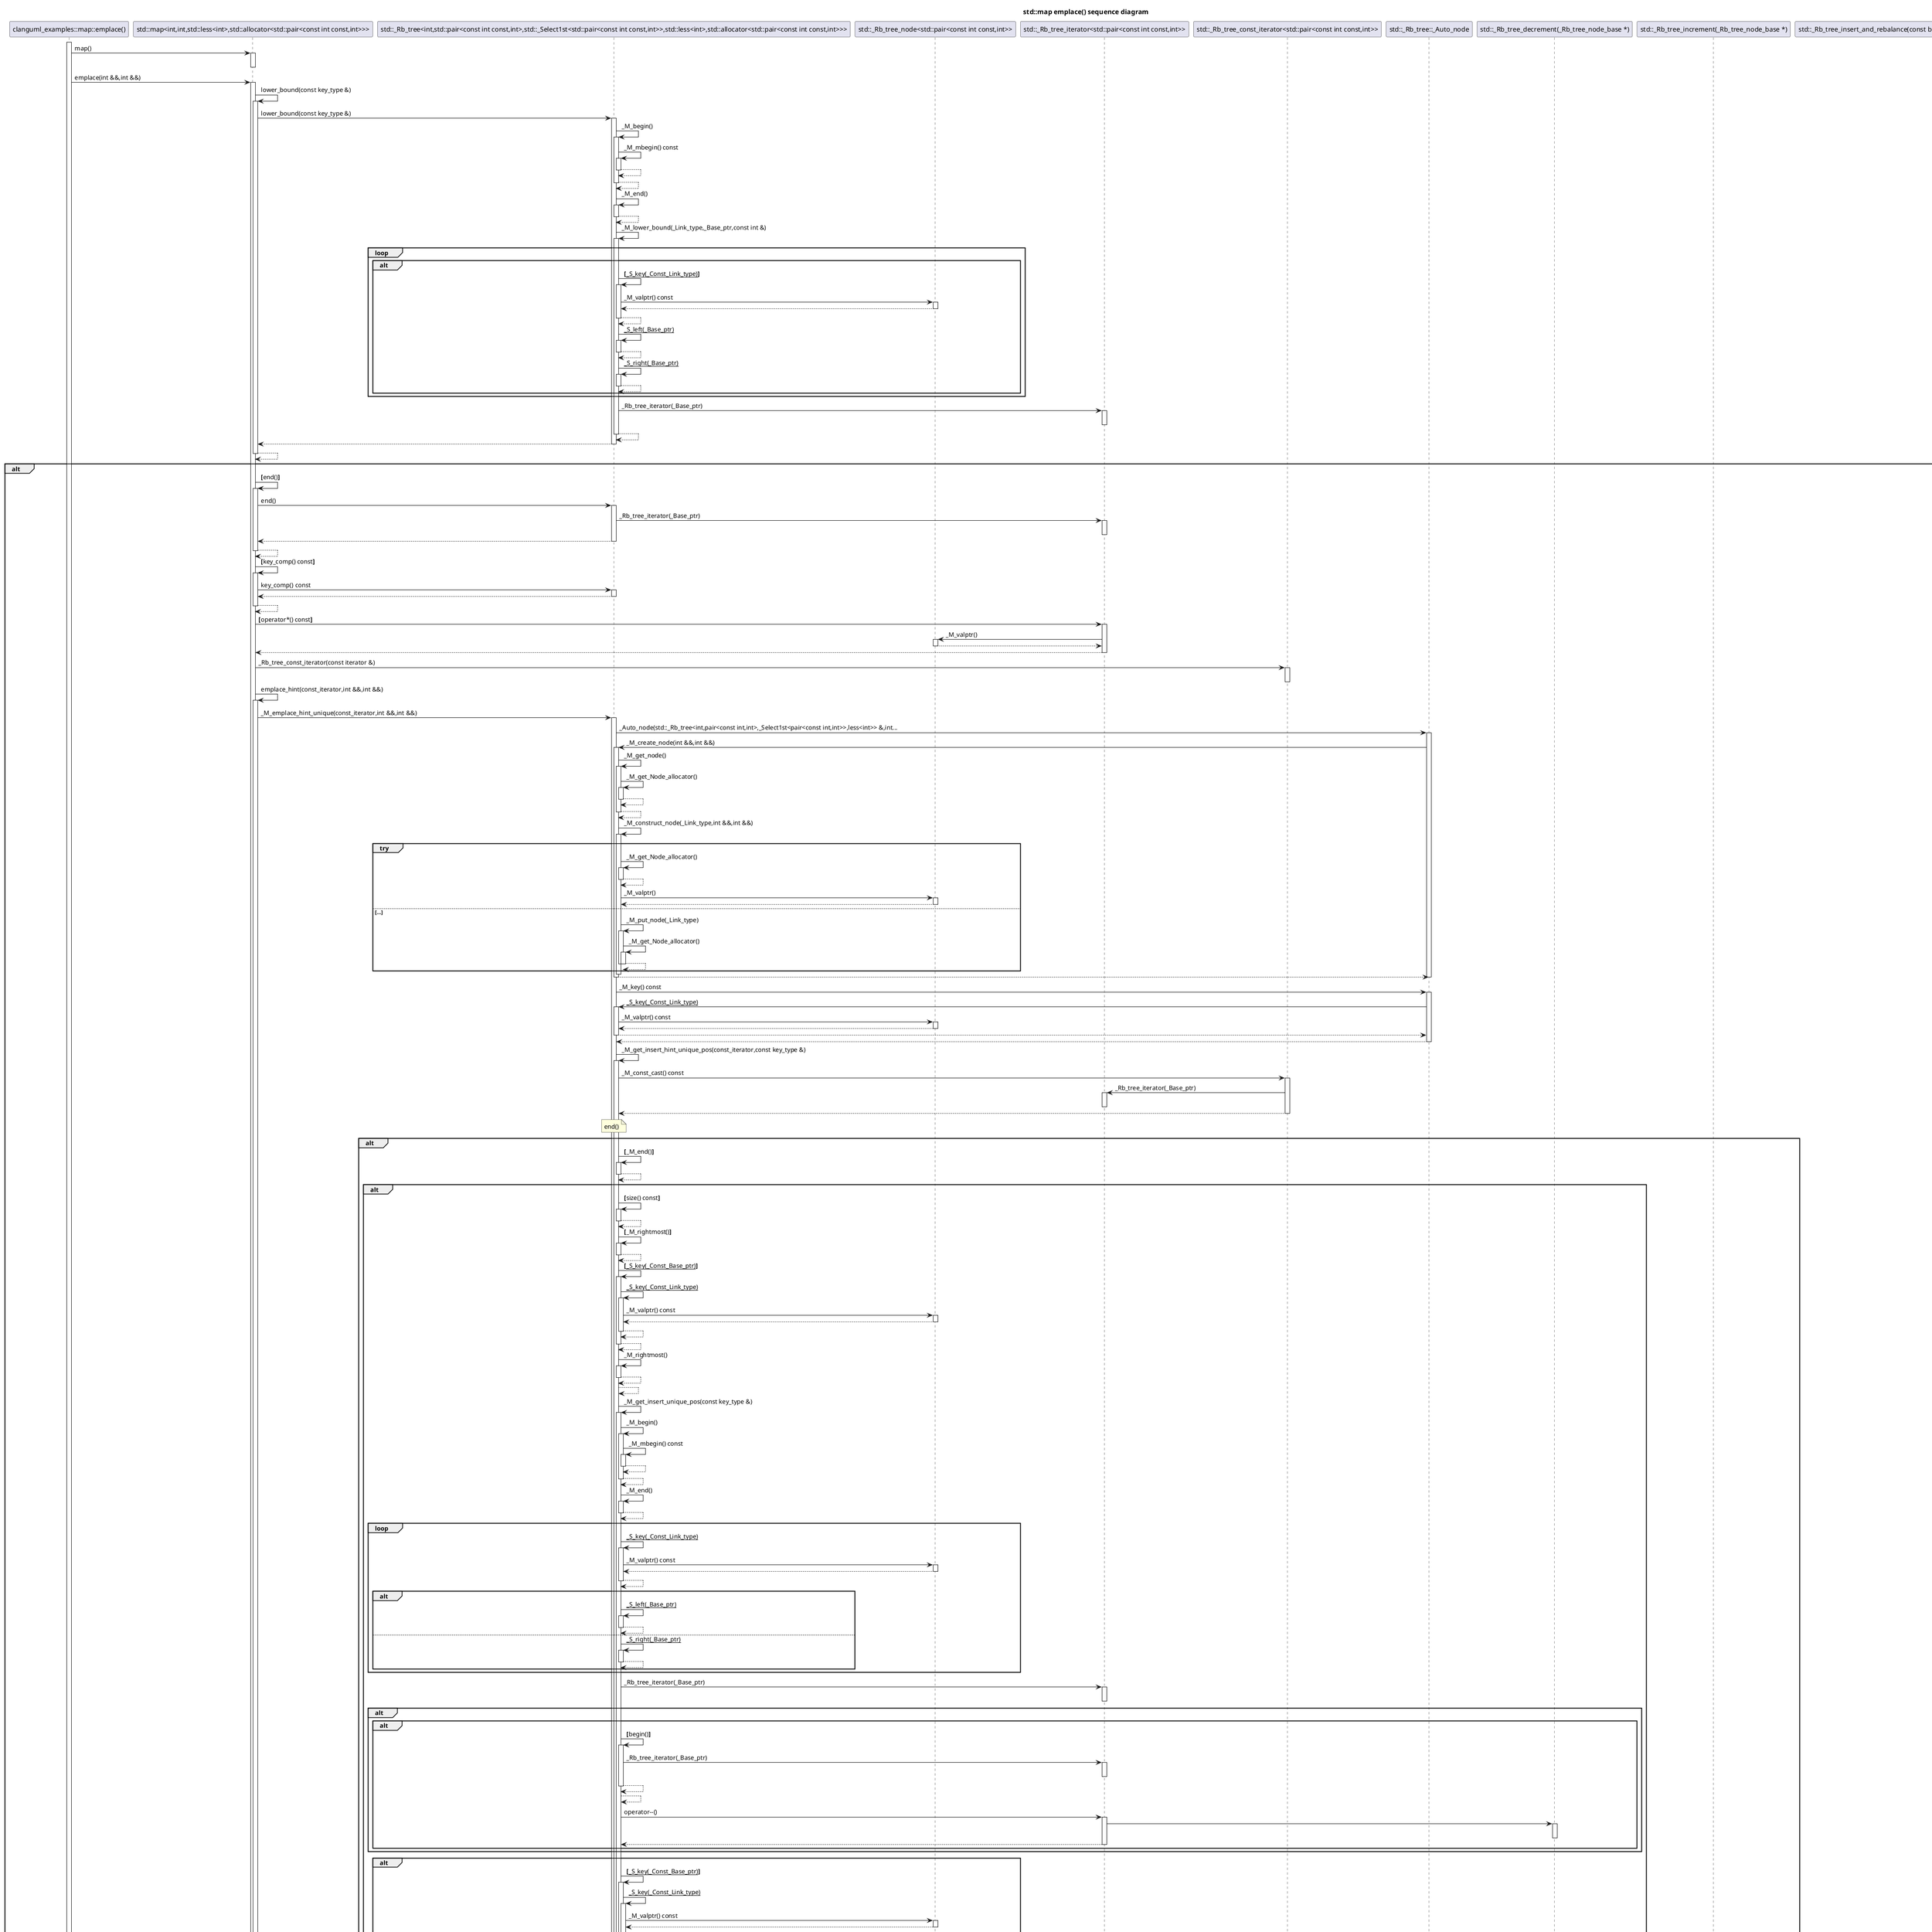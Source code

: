 @startuml
title std::map emplace() sequence diagram
participant "clanguml_examples::map::emplace()" as C_0001111819803469952404 [[{emplace}]]
activate C_0001111819803469952404
participant "std::map<int,int,std::less<int>,std::allocator<std::pair<const int const,int>>>" as C_0010080905303082966837
C_0001111819803469952404 -> C_0010080905303082966837 [[{}]] : map()
activate C_0010080905303082966837
deactivate C_0010080905303082966837
C_0001111819803469952404 -> C_0010080905303082966837 [[{}]] : emplace(int &&,int &&)
activate C_0010080905303082966837
C_0010080905303082966837 -> C_0010080905303082966837 : lower_bound(const key_type &)
activate C_0010080905303082966837
participant "std::_Rb_tree<int,std::pair<const int const,int>,std::_Select1st<std::pair<const int const,int>>,std::less<int>,std::allocator<std::pair<const int const,int>>>" as C_0017917587883431480807
C_0010080905303082966837 -> C_0017917587883431480807 : lower_bound(const key_type &)
activate C_0017917587883431480807
C_0017917587883431480807 -> C_0017917587883431480807 : _M_begin()
activate C_0017917587883431480807
C_0017917587883431480807 -> C_0017917587883431480807 : _M_mbegin() const
activate C_0017917587883431480807
C_0017917587883431480807 --> C_0017917587883431480807
deactivate C_0017917587883431480807
C_0017917587883431480807 --> C_0017917587883431480807
deactivate C_0017917587883431480807
C_0017917587883431480807 -> C_0017917587883431480807 : _M_end()
activate C_0017917587883431480807
C_0017917587883431480807 --> C_0017917587883431480807
deactivate C_0017917587883431480807
C_0017917587883431480807 -> C_0017917587883431480807 : _M_lower_bound(_Link_type,_Base_ptr,const int &)
activate C_0017917587883431480807
loop
alt
C_0017917587883431480807 -> C_0017917587883431480807 : **[**___S_key(_Const_Link_type)__**]**
activate C_0017917587883431480807
participant "std::_Rb_tree_node<std::pair<const int const,int>>" as C_0015337463230526776753
C_0017917587883431480807 -> C_0015337463230526776753 : _M_valptr() const
activate C_0015337463230526776753
C_0015337463230526776753 --> C_0017917587883431480807
deactivate C_0015337463230526776753
C_0017917587883431480807 --> C_0017917587883431480807
deactivate C_0017917587883431480807
C_0017917587883431480807 -> C_0017917587883431480807 : ___S_left(_Base_ptr)__
activate C_0017917587883431480807
C_0017917587883431480807 --> C_0017917587883431480807
deactivate C_0017917587883431480807
C_0017917587883431480807 -> C_0017917587883431480807 : ___S_right(_Base_ptr)__
activate C_0017917587883431480807
C_0017917587883431480807 --> C_0017917587883431480807
deactivate C_0017917587883431480807
end
end
participant "std::_Rb_tree_iterator<std::pair<const int const,int>>" as C_0007813936169228893730
C_0017917587883431480807 -> C_0007813936169228893730 : _Rb_tree_iterator(_Base_ptr)
activate C_0007813936169228893730
deactivate C_0007813936169228893730
C_0017917587883431480807 --> C_0017917587883431480807
deactivate C_0017917587883431480807
C_0017917587883431480807 --> C_0010080905303082966837
deactivate C_0017917587883431480807
C_0010080905303082966837 --> C_0010080905303082966837
deactivate C_0010080905303082966837
alt
C_0010080905303082966837 -> C_0010080905303082966837 : **[**end()**]**
activate C_0010080905303082966837
C_0010080905303082966837 -> C_0017917587883431480807 : end()
activate C_0017917587883431480807
C_0017917587883431480807 -> C_0007813936169228893730 : _Rb_tree_iterator(_Base_ptr)
activate C_0007813936169228893730
deactivate C_0007813936169228893730
C_0017917587883431480807 --> C_0010080905303082966837
deactivate C_0017917587883431480807
C_0010080905303082966837 --> C_0010080905303082966837
deactivate C_0010080905303082966837
C_0010080905303082966837 -> C_0010080905303082966837 : **[**key_comp() const**]**
activate C_0010080905303082966837
C_0010080905303082966837 -> C_0017917587883431480807 : key_comp() const
activate C_0017917587883431480807
C_0017917587883431480807 --> C_0010080905303082966837
deactivate C_0017917587883431480807
C_0010080905303082966837 --> C_0010080905303082966837
deactivate C_0010080905303082966837
C_0010080905303082966837 -> C_0007813936169228893730 : **[**operator*() const**]**
activate C_0007813936169228893730
C_0007813936169228893730 -> C_0015337463230526776753 : _M_valptr()
activate C_0015337463230526776753
C_0015337463230526776753 --> C_0007813936169228893730
deactivate C_0015337463230526776753
C_0007813936169228893730 --> C_0010080905303082966837
deactivate C_0007813936169228893730
participant "std::_Rb_tree_const_iterator<std::pair<const int const,int>>" as C_0008156743855179445866
C_0010080905303082966837 -> C_0008156743855179445866 : _Rb_tree_const_iterator(const iterator &)
activate C_0008156743855179445866
deactivate C_0008156743855179445866
C_0010080905303082966837 -> C_0010080905303082966837 : emplace_hint(const_iterator,int &&,int &&)
activate C_0010080905303082966837
C_0010080905303082966837 -> C_0017917587883431480807 : _M_emplace_hint_unique(const_iterator,int &&,int &&)
activate C_0017917587883431480807
participant "std::_Rb_tree::_Auto_node" as C_0011044738641727062534
C_0017917587883431480807 -> C_0011044738641727062534 : _Auto_node(std::_Rb_tree<int,pair<const int,int>,_Select1st<pair<const int,int>>,less<int>> &,int...
activate C_0011044738641727062534
C_0011044738641727062534 -> C_0017917587883431480807 : _M_create_node(int &&,int &&)
activate C_0017917587883431480807
C_0017917587883431480807 -> C_0017917587883431480807 : _M_get_node()
activate C_0017917587883431480807
C_0017917587883431480807 -> C_0017917587883431480807 : _M_get_Node_allocator()
activate C_0017917587883431480807
C_0017917587883431480807 --> C_0017917587883431480807
deactivate C_0017917587883431480807
C_0017917587883431480807 --> C_0017917587883431480807
deactivate C_0017917587883431480807
C_0017917587883431480807 -> C_0017917587883431480807 : _M_construct_node(_Link_type,int &&,int &&)
activate C_0017917587883431480807
group try
C_0017917587883431480807 -> C_0017917587883431480807 : _M_get_Node_allocator()
activate C_0017917587883431480807
C_0017917587883431480807 --> C_0017917587883431480807
deactivate C_0017917587883431480807
C_0017917587883431480807 -> C_0015337463230526776753 : _M_valptr()
activate C_0015337463230526776753
C_0015337463230526776753 --> C_0017917587883431480807
deactivate C_0015337463230526776753
else ...
C_0017917587883431480807 -> C_0017917587883431480807 : _M_put_node(_Link_type)
activate C_0017917587883431480807
C_0017917587883431480807 -> C_0017917587883431480807 : _M_get_Node_allocator()
activate C_0017917587883431480807
C_0017917587883431480807 --> C_0017917587883431480807
deactivate C_0017917587883431480807
deactivate C_0017917587883431480807
end
deactivate C_0017917587883431480807
C_0017917587883431480807 --> C_0011044738641727062534
deactivate C_0017917587883431480807
deactivate C_0011044738641727062534
C_0017917587883431480807 -> C_0011044738641727062534 : _M_key() const
activate C_0011044738641727062534
C_0011044738641727062534 -> C_0017917587883431480807 : ___S_key(_Const_Link_type)__
activate C_0017917587883431480807
C_0017917587883431480807 -> C_0015337463230526776753 : _M_valptr() const
activate C_0015337463230526776753
C_0015337463230526776753 --> C_0017917587883431480807
deactivate C_0015337463230526776753
C_0017917587883431480807 --> C_0011044738641727062534
deactivate C_0017917587883431480807
C_0011044738641727062534 --> C_0017917587883431480807
deactivate C_0011044738641727062534
C_0017917587883431480807 -> C_0017917587883431480807 : _M_get_insert_hint_unique_pos(const_iterator,const key_type &)
activate C_0017917587883431480807
C_0017917587883431480807 -> C_0008156743855179445866 : _M_const_cast() const
activate C_0008156743855179445866
C_0008156743855179445866 -> C_0007813936169228893730 : _Rb_tree_iterator(_Base_ptr)
activate C_0007813936169228893730
deactivate C_0007813936169228893730
C_0008156743855179445866 --> C_0017917587883431480807
deactivate C_0008156743855179445866
note over C_0017917587883431480807
end()
end note
alt
C_0017917587883431480807 -> C_0017917587883431480807 : **[**_M_end()**]**
activate C_0017917587883431480807
C_0017917587883431480807 --> C_0017917587883431480807
deactivate C_0017917587883431480807
alt
C_0017917587883431480807 -> C_0017917587883431480807 : **[**size() const**]**
activate C_0017917587883431480807
C_0017917587883431480807 --> C_0017917587883431480807
deactivate C_0017917587883431480807
C_0017917587883431480807 -> C_0017917587883431480807 : **[**_M_rightmost()**]**
activate C_0017917587883431480807
C_0017917587883431480807 --> C_0017917587883431480807
deactivate C_0017917587883431480807
C_0017917587883431480807 -> C_0017917587883431480807 : **[**___S_key(_Const_Base_ptr)__**]**
activate C_0017917587883431480807
C_0017917587883431480807 -> C_0017917587883431480807 : ___S_key(_Const_Link_type)__
activate C_0017917587883431480807
C_0017917587883431480807 -> C_0015337463230526776753 : _M_valptr() const
activate C_0015337463230526776753
C_0015337463230526776753 --> C_0017917587883431480807
deactivate C_0015337463230526776753
C_0017917587883431480807 --> C_0017917587883431480807
deactivate C_0017917587883431480807
C_0017917587883431480807 --> C_0017917587883431480807
deactivate C_0017917587883431480807
C_0017917587883431480807 -> C_0017917587883431480807 : _M_rightmost()
activate C_0017917587883431480807
C_0017917587883431480807 --> C_0017917587883431480807
deactivate C_0017917587883431480807
C_0017917587883431480807 --> C_0017917587883431480807
C_0017917587883431480807 -> C_0017917587883431480807 : _M_get_insert_unique_pos(const key_type &)
activate C_0017917587883431480807
C_0017917587883431480807 -> C_0017917587883431480807 : _M_begin()
activate C_0017917587883431480807
C_0017917587883431480807 -> C_0017917587883431480807 : _M_mbegin() const
activate C_0017917587883431480807
C_0017917587883431480807 --> C_0017917587883431480807
deactivate C_0017917587883431480807
C_0017917587883431480807 --> C_0017917587883431480807
deactivate C_0017917587883431480807
C_0017917587883431480807 -> C_0017917587883431480807 : _M_end()
activate C_0017917587883431480807
C_0017917587883431480807 --> C_0017917587883431480807
deactivate C_0017917587883431480807
loop
C_0017917587883431480807 -> C_0017917587883431480807 : ___S_key(_Const_Link_type)__
activate C_0017917587883431480807
C_0017917587883431480807 -> C_0015337463230526776753 : _M_valptr() const
activate C_0015337463230526776753
C_0015337463230526776753 --> C_0017917587883431480807
deactivate C_0015337463230526776753
C_0017917587883431480807 --> C_0017917587883431480807
deactivate C_0017917587883431480807
alt
C_0017917587883431480807 -> C_0017917587883431480807 : ___S_left(_Base_ptr)__
activate C_0017917587883431480807
C_0017917587883431480807 --> C_0017917587883431480807
deactivate C_0017917587883431480807
else
C_0017917587883431480807 -> C_0017917587883431480807 : ___S_right(_Base_ptr)__
activate C_0017917587883431480807
C_0017917587883431480807 --> C_0017917587883431480807
deactivate C_0017917587883431480807
end
end
C_0017917587883431480807 -> C_0007813936169228893730 : _Rb_tree_iterator(_Base_ptr)
activate C_0007813936169228893730
deactivate C_0007813936169228893730
alt
alt
C_0017917587883431480807 -> C_0017917587883431480807 : **[**begin()**]**
activate C_0017917587883431480807
C_0017917587883431480807 -> C_0007813936169228893730 : _Rb_tree_iterator(_Base_ptr)
activate C_0007813936169228893730
deactivate C_0007813936169228893730
C_0017917587883431480807 --> C_0017917587883431480807
deactivate C_0017917587883431480807
C_0017917587883431480807 --> C_0017917587883431480807
C_0017917587883431480807 -> C_0007813936169228893730 : operator--()
activate C_0007813936169228893730
participant "std::_Rb_tree_decrement(_Rb_tree_node_base *)" as C_0013015925553853416735
C_0007813936169228893730 -> C_0013015925553853416735 : 
activate C_0013015925553853416735
deactivate C_0013015925553853416735
C_0007813936169228893730 --> C_0017917587883431480807
deactivate C_0007813936169228893730
end
end
alt
C_0017917587883431480807 -> C_0017917587883431480807 : **[**___S_key(_Const_Base_ptr)__**]**
activate C_0017917587883431480807
C_0017917587883431480807 -> C_0017917587883431480807 : ___S_key(_Const_Link_type)__
activate C_0017917587883431480807
C_0017917587883431480807 -> C_0015337463230526776753 : _M_valptr() const
activate C_0015337463230526776753
C_0015337463230526776753 --> C_0017917587883431480807
deactivate C_0015337463230526776753
C_0017917587883431480807 --> C_0017917587883431480807
deactivate C_0017917587883431480807
C_0017917587883431480807 --> C_0017917587883431480807
deactivate C_0017917587883431480807
C_0017917587883431480807 --> C_0017917587883431480807
end
C_0017917587883431480807 --> C_0017917587883431480807
deactivate C_0017917587883431480807
C_0017917587883431480807 --> C_0017917587883431480807
end
else
C_0017917587883431480807 -> C_0017917587883431480807 : **[**___S_key(_Const_Base_ptr)__**]**
activate C_0017917587883431480807
C_0017917587883431480807 -> C_0017917587883431480807 : ___S_key(_Const_Link_type)__
activate C_0017917587883431480807
C_0017917587883431480807 -> C_0015337463230526776753 : _M_valptr() const
activate C_0015337463230526776753
C_0015337463230526776753 --> C_0017917587883431480807
deactivate C_0015337463230526776753
C_0017917587883431480807 --> C_0017917587883431480807
deactivate C_0017917587883431480807
C_0017917587883431480807 --> C_0017917587883431480807
deactivate C_0017917587883431480807
note over C_0017917587883431480807
begin()
end note
alt
C_0017917587883431480807 -> C_0017917587883431480807 : **[**_M_leftmost()**]**
activate C_0017917587883431480807
C_0017917587883431480807 --> C_0017917587883431480807
deactivate C_0017917587883431480807
C_0017917587883431480807 -> C_0017917587883431480807 : _M_leftmost()
activate C_0017917587883431480807
C_0017917587883431480807 --> C_0017917587883431480807
deactivate C_0017917587883431480807
C_0017917587883431480807 -> C_0017917587883431480807 : _M_leftmost()
activate C_0017917587883431480807
C_0017917587883431480807 --> C_0017917587883431480807
deactivate C_0017917587883431480807
C_0017917587883431480807 --> C_0017917587883431480807
else
C_0017917587883431480807 -> C_0007813936169228893730 : **[**operator--()**]**
activate C_0007813936169228893730
C_0007813936169228893730 -> C_0013015925553853416735 : 
activate C_0013015925553853416735
deactivate C_0013015925553853416735
C_0007813936169228893730 --> C_0017917587883431480807
deactivate C_0007813936169228893730
C_0017917587883431480807 -> C_0017917587883431480807 : **[**___S_key(_Const_Base_ptr)__**]**
activate C_0017917587883431480807
C_0017917587883431480807 -> C_0017917587883431480807 : ___S_key(_Const_Link_type)__
activate C_0017917587883431480807
C_0017917587883431480807 -> C_0015337463230526776753 : _M_valptr() const
activate C_0015337463230526776753
C_0015337463230526776753 --> C_0017917587883431480807
deactivate C_0015337463230526776753
C_0017917587883431480807 --> C_0017917587883431480807
deactivate C_0017917587883431480807
C_0017917587883431480807 --> C_0017917587883431480807
deactivate C_0017917587883431480807
alt
C_0017917587883431480807 -> C_0017917587883431480807 : **[**___S_right(_Base_ptr)__**]**
activate C_0017917587883431480807
C_0017917587883431480807 --> C_0017917587883431480807
deactivate C_0017917587883431480807
C_0017917587883431480807 --> C_0017917587883431480807
C_0017917587883431480807 --> C_0017917587883431480807
end
C_0017917587883431480807 -> C_0017917587883431480807 : _M_get_insert_unique_pos(const key_type &)
activate C_0017917587883431480807
C_0017917587883431480807 -> C_0017917587883431480807 : _M_begin()
activate C_0017917587883431480807
C_0017917587883431480807 -> C_0017917587883431480807 : _M_mbegin() const
activate C_0017917587883431480807
C_0017917587883431480807 --> C_0017917587883431480807
deactivate C_0017917587883431480807
C_0017917587883431480807 --> C_0017917587883431480807
deactivate C_0017917587883431480807
C_0017917587883431480807 -> C_0017917587883431480807 : _M_end()
activate C_0017917587883431480807
C_0017917587883431480807 --> C_0017917587883431480807
deactivate C_0017917587883431480807
loop
C_0017917587883431480807 -> C_0017917587883431480807 : ___S_key(_Const_Link_type)__
activate C_0017917587883431480807
C_0017917587883431480807 -> C_0015337463230526776753 : _M_valptr() const
activate C_0015337463230526776753
C_0015337463230526776753 --> C_0017917587883431480807
deactivate C_0015337463230526776753
C_0017917587883431480807 --> C_0017917587883431480807
deactivate C_0017917587883431480807
alt
C_0017917587883431480807 -> C_0017917587883431480807 : ___S_left(_Base_ptr)__
activate C_0017917587883431480807
C_0017917587883431480807 --> C_0017917587883431480807
deactivate C_0017917587883431480807
else
C_0017917587883431480807 -> C_0017917587883431480807 : ___S_right(_Base_ptr)__
activate C_0017917587883431480807
C_0017917587883431480807 --> C_0017917587883431480807
deactivate C_0017917587883431480807
end
end
C_0017917587883431480807 -> C_0007813936169228893730 : _Rb_tree_iterator(_Base_ptr)
activate C_0007813936169228893730
deactivate C_0007813936169228893730
alt
alt
C_0017917587883431480807 -> C_0017917587883431480807 : **[**begin()**]**
activate C_0017917587883431480807
C_0017917587883431480807 -> C_0007813936169228893730 : _Rb_tree_iterator(_Base_ptr)
activate C_0007813936169228893730
deactivate C_0007813936169228893730
C_0017917587883431480807 --> C_0017917587883431480807
deactivate C_0017917587883431480807
C_0017917587883431480807 --> C_0017917587883431480807
C_0017917587883431480807 -> C_0007813936169228893730 : operator--()
activate C_0007813936169228893730
C_0007813936169228893730 -> C_0013015925553853416735 : 
activate C_0013015925553853416735
deactivate C_0013015925553853416735
C_0007813936169228893730 --> C_0017917587883431480807
deactivate C_0007813936169228893730
end
end
alt
C_0017917587883431480807 -> C_0017917587883431480807 : **[**___S_key(_Const_Base_ptr)__**]**
activate C_0017917587883431480807
C_0017917587883431480807 -> C_0017917587883431480807 : ___S_key(_Const_Link_type)__
activate C_0017917587883431480807
C_0017917587883431480807 -> C_0015337463230526776753 : _M_valptr() const
activate C_0015337463230526776753
C_0015337463230526776753 --> C_0017917587883431480807
deactivate C_0015337463230526776753
C_0017917587883431480807 --> C_0017917587883431480807
deactivate C_0017917587883431480807
C_0017917587883431480807 --> C_0017917587883431480807
deactivate C_0017917587883431480807
C_0017917587883431480807 --> C_0017917587883431480807
end
C_0017917587883431480807 --> C_0017917587883431480807
deactivate C_0017917587883431480807
C_0017917587883431480807 --> C_0017917587883431480807
end
else
C_0017917587883431480807 -> C_0017917587883431480807 : **[**___S_key(_Const_Base_ptr)__**]**
activate C_0017917587883431480807
C_0017917587883431480807 -> C_0017917587883431480807 : ___S_key(_Const_Link_type)__
activate C_0017917587883431480807
C_0017917587883431480807 -> C_0015337463230526776753 : _M_valptr() const
activate C_0015337463230526776753
C_0015337463230526776753 --> C_0017917587883431480807
deactivate C_0015337463230526776753
C_0017917587883431480807 --> C_0017917587883431480807
deactivate C_0017917587883431480807
C_0017917587883431480807 --> C_0017917587883431480807
deactivate C_0017917587883431480807
alt
C_0017917587883431480807 -> C_0017917587883431480807 : **[**_M_rightmost()**]**
activate C_0017917587883431480807
C_0017917587883431480807 --> C_0017917587883431480807
deactivate C_0017917587883431480807
C_0017917587883431480807 -> C_0017917587883431480807 : _M_rightmost()
activate C_0017917587883431480807
C_0017917587883431480807 --> C_0017917587883431480807
deactivate C_0017917587883431480807
C_0017917587883431480807 --> C_0017917587883431480807
else
C_0017917587883431480807 -> C_0007813936169228893730 : **[**operator++()**]**
activate C_0007813936169228893730
participant "std::_Rb_tree_increment(_Rb_tree_node_base *)" as C_0008925800097101116399
C_0007813936169228893730 -> C_0008925800097101116399 : 
activate C_0008925800097101116399
deactivate C_0008925800097101116399
C_0007813936169228893730 --> C_0017917587883431480807
deactivate C_0007813936169228893730
C_0017917587883431480807 -> C_0017917587883431480807 : **[**___S_key(_Const_Base_ptr)__**]**
activate C_0017917587883431480807
C_0017917587883431480807 -> C_0017917587883431480807 : ___S_key(_Const_Link_type)__
activate C_0017917587883431480807
C_0017917587883431480807 -> C_0015337463230526776753 : _M_valptr() const
activate C_0015337463230526776753
C_0015337463230526776753 --> C_0017917587883431480807
deactivate C_0015337463230526776753
C_0017917587883431480807 --> C_0017917587883431480807
deactivate C_0017917587883431480807
C_0017917587883431480807 --> C_0017917587883431480807
deactivate C_0017917587883431480807
alt
C_0017917587883431480807 -> C_0017917587883431480807 : **[**___S_right(_Base_ptr)__**]**
activate C_0017917587883431480807
C_0017917587883431480807 --> C_0017917587883431480807
deactivate C_0017917587883431480807
C_0017917587883431480807 --> C_0017917587883431480807
C_0017917587883431480807 --> C_0017917587883431480807
end
C_0017917587883431480807 -> C_0017917587883431480807 : _M_get_insert_unique_pos(const key_type &)
activate C_0017917587883431480807
C_0017917587883431480807 -> C_0017917587883431480807 : _M_begin()
activate C_0017917587883431480807
C_0017917587883431480807 -> C_0017917587883431480807 : _M_mbegin() const
activate C_0017917587883431480807
C_0017917587883431480807 --> C_0017917587883431480807
deactivate C_0017917587883431480807
C_0017917587883431480807 --> C_0017917587883431480807
deactivate C_0017917587883431480807
C_0017917587883431480807 -> C_0017917587883431480807 : _M_end()
activate C_0017917587883431480807
C_0017917587883431480807 --> C_0017917587883431480807
deactivate C_0017917587883431480807
loop
C_0017917587883431480807 -> C_0017917587883431480807 : ___S_key(_Const_Link_type)__
activate C_0017917587883431480807
C_0017917587883431480807 -> C_0015337463230526776753 : _M_valptr() const
activate C_0015337463230526776753
C_0015337463230526776753 --> C_0017917587883431480807
deactivate C_0015337463230526776753
C_0017917587883431480807 --> C_0017917587883431480807
deactivate C_0017917587883431480807
alt
C_0017917587883431480807 -> C_0017917587883431480807 : ___S_left(_Base_ptr)__
activate C_0017917587883431480807
C_0017917587883431480807 --> C_0017917587883431480807
deactivate C_0017917587883431480807
else
C_0017917587883431480807 -> C_0017917587883431480807 : ___S_right(_Base_ptr)__
activate C_0017917587883431480807
C_0017917587883431480807 --> C_0017917587883431480807
deactivate C_0017917587883431480807
end
end
C_0017917587883431480807 -> C_0007813936169228893730 : _Rb_tree_iterator(_Base_ptr)
activate C_0007813936169228893730
deactivate C_0007813936169228893730
alt
alt
C_0017917587883431480807 -> C_0017917587883431480807 : **[**begin()**]**
activate C_0017917587883431480807
C_0017917587883431480807 -> C_0007813936169228893730 : _Rb_tree_iterator(_Base_ptr)
activate C_0007813936169228893730
deactivate C_0007813936169228893730
C_0017917587883431480807 --> C_0017917587883431480807
deactivate C_0017917587883431480807
C_0017917587883431480807 --> C_0017917587883431480807
C_0017917587883431480807 -> C_0007813936169228893730 : operator--()
activate C_0007813936169228893730
C_0007813936169228893730 -> C_0013015925553853416735 : 
activate C_0013015925553853416735
deactivate C_0013015925553853416735
C_0007813936169228893730 --> C_0017917587883431480807
deactivate C_0007813936169228893730
end
end
alt
C_0017917587883431480807 -> C_0017917587883431480807 : **[**___S_key(_Const_Base_ptr)__**]**
activate C_0017917587883431480807
C_0017917587883431480807 -> C_0017917587883431480807 : ___S_key(_Const_Link_type)__
activate C_0017917587883431480807
C_0017917587883431480807 -> C_0015337463230526776753 : _M_valptr() const
activate C_0015337463230526776753
C_0015337463230526776753 --> C_0017917587883431480807
deactivate C_0015337463230526776753
C_0017917587883431480807 --> C_0017917587883431480807
deactivate C_0017917587883431480807
C_0017917587883431480807 --> C_0017917587883431480807
deactivate C_0017917587883431480807
C_0017917587883431480807 --> C_0017917587883431480807
end
C_0017917587883431480807 --> C_0017917587883431480807
deactivate C_0017917587883431480807
C_0017917587883431480807 --> C_0017917587883431480807
end
note over C_0017917587883431480807
Equivalent keys.
end note
C_0017917587883431480807 --> C_0017917587883431480807
end
deactivate C_0017917587883431480807
alt
C_0017917587883431480807 -> C_0011044738641727062534 : _M_insert(std::pair<_Base_ptr,_Base_ptr>)
activate C_0011044738641727062534
C_0011044738641727062534 -> C_0017917587883431480807 : _M_insert_node(_Base_ptr,_Base_ptr,_Link_type)
activate C_0017917587883431480807
C_0017917587883431480807 -> C_0017917587883431480807 : _M_end()
activate C_0017917587883431480807
C_0017917587883431480807 --> C_0017917587883431480807
deactivate C_0017917587883431480807
C_0017917587883431480807 -> C_0017917587883431480807 : ___S_key(_Const_Link_type)__
activate C_0017917587883431480807
C_0017917587883431480807 -> C_0015337463230526776753 : _M_valptr() const
activate C_0015337463230526776753
C_0015337463230526776753 --> C_0017917587883431480807
deactivate C_0015337463230526776753
C_0017917587883431480807 --> C_0017917587883431480807
deactivate C_0017917587883431480807
C_0017917587883431480807 -> C_0017917587883431480807 : ___S_key(_Const_Base_ptr)__
activate C_0017917587883431480807
C_0017917587883431480807 -> C_0017917587883431480807 : ___S_key(_Const_Link_type)__
activate C_0017917587883431480807
C_0017917587883431480807 -> C_0015337463230526776753 : _M_valptr() const
activate C_0015337463230526776753
C_0015337463230526776753 --> C_0017917587883431480807
deactivate C_0015337463230526776753
C_0017917587883431480807 --> C_0017917587883431480807
deactivate C_0017917587883431480807
C_0017917587883431480807 --> C_0017917587883431480807
deactivate C_0017917587883431480807
participant "std::_Rb_tree_insert_and_rebalance(const bool,_Rb_tree_node_base *,_Rb_tree_node_base *,_Rb_tree_node_base &)" as C_0002990227919232655584
C_0017917587883431480807 -> C_0002990227919232655584 : 
activate C_0002990227919232655584
deactivate C_0002990227919232655584
C_0017917587883431480807 -> C_0007813936169228893730 : _Rb_tree_iterator(_Base_ptr)
activate C_0007813936169228893730
deactivate C_0007813936169228893730
C_0017917587883431480807 --> C_0011044738641727062534
deactivate C_0017917587883431480807
C_0011044738641727062534 --> C_0017917587883431480807
deactivate C_0011044738641727062534
C_0017917587883431480807 --> C_0010080905303082966837
end
C_0017917587883431480807 -> C_0007813936169228893730 : _Rb_tree_iterator(_Base_ptr)
activate C_0007813936169228893730
deactivate C_0007813936169228893730
C_0017917587883431480807 --> C_0010080905303082966837
deactivate C_0017917587883431480807
C_0010080905303082966837 --> C_0010080905303082966837
deactivate C_0010080905303082966837
C_0010080905303082966837 --> C_0001111819803469952404
end
C_0010080905303082966837 --> C_0001111819803469952404
C_0010080905303082966837 -> C_0017917587883431480807 : _M_emplace_unique(int &&,int &&)
activate C_0017917587883431480807
C_0017917587883431480807 -> C_0011044738641727062534 : _Auto_node(std::_Rb_tree<int,pair<const int,int>,_Select1st<pair<const int,int>>,less<int>> &,int...
activate C_0011044738641727062534
C_0011044738641727062534 -> C_0017917587883431480807 : _M_create_node(int &&,int &&)
activate C_0017917587883431480807
C_0017917587883431480807 -> C_0017917587883431480807 : _M_get_node()
activate C_0017917587883431480807
C_0017917587883431480807 -> C_0017917587883431480807 : _M_get_Node_allocator()
activate C_0017917587883431480807
C_0017917587883431480807 --> C_0017917587883431480807
deactivate C_0017917587883431480807
C_0017917587883431480807 --> C_0017917587883431480807
deactivate C_0017917587883431480807
C_0017917587883431480807 -> C_0017917587883431480807 : _M_construct_node(_Link_type,int &&,int &&)
activate C_0017917587883431480807
group try
C_0017917587883431480807 -> C_0017917587883431480807 : _M_get_Node_allocator()
activate C_0017917587883431480807
C_0017917587883431480807 --> C_0017917587883431480807
deactivate C_0017917587883431480807
C_0017917587883431480807 -> C_0015337463230526776753 : _M_valptr()
activate C_0015337463230526776753
C_0015337463230526776753 --> C_0017917587883431480807
deactivate C_0015337463230526776753
else ...
C_0017917587883431480807 -> C_0017917587883431480807 : _M_put_node(_Link_type)
activate C_0017917587883431480807
C_0017917587883431480807 -> C_0017917587883431480807 : _M_get_Node_allocator()
activate C_0017917587883431480807
C_0017917587883431480807 --> C_0017917587883431480807
deactivate C_0017917587883431480807
deactivate C_0017917587883431480807
end
deactivate C_0017917587883431480807
C_0017917587883431480807 --> C_0011044738641727062534
deactivate C_0017917587883431480807
deactivate C_0011044738641727062534
C_0017917587883431480807 -> C_0011044738641727062534 : _M_key() const
activate C_0011044738641727062534
C_0011044738641727062534 -> C_0017917587883431480807 : ___S_key(_Const_Link_type)__
activate C_0017917587883431480807
C_0017917587883431480807 -> C_0015337463230526776753 : _M_valptr() const
activate C_0015337463230526776753
C_0015337463230526776753 --> C_0017917587883431480807
deactivate C_0015337463230526776753
C_0017917587883431480807 --> C_0011044738641727062534
deactivate C_0017917587883431480807
C_0011044738641727062534 --> C_0017917587883431480807
deactivate C_0011044738641727062534
C_0017917587883431480807 -> C_0017917587883431480807 : _M_get_insert_unique_pos(const key_type &)
activate C_0017917587883431480807
C_0017917587883431480807 -> C_0017917587883431480807 : _M_begin()
activate C_0017917587883431480807
C_0017917587883431480807 -> C_0017917587883431480807 : _M_mbegin() const
activate C_0017917587883431480807
C_0017917587883431480807 --> C_0017917587883431480807
deactivate C_0017917587883431480807
C_0017917587883431480807 --> C_0017917587883431480807
deactivate C_0017917587883431480807
C_0017917587883431480807 -> C_0017917587883431480807 : _M_end()
activate C_0017917587883431480807
C_0017917587883431480807 --> C_0017917587883431480807
deactivate C_0017917587883431480807
loop
C_0017917587883431480807 -> C_0017917587883431480807 : ___S_key(_Const_Link_type)__
activate C_0017917587883431480807
C_0017917587883431480807 -> C_0015337463230526776753 : _M_valptr() const
activate C_0015337463230526776753
C_0015337463230526776753 --> C_0017917587883431480807
deactivate C_0015337463230526776753
C_0017917587883431480807 --> C_0017917587883431480807
deactivate C_0017917587883431480807
alt
C_0017917587883431480807 -> C_0017917587883431480807 : ___S_left(_Base_ptr)__
activate C_0017917587883431480807
C_0017917587883431480807 --> C_0017917587883431480807
deactivate C_0017917587883431480807
else
C_0017917587883431480807 -> C_0017917587883431480807 : ___S_right(_Base_ptr)__
activate C_0017917587883431480807
C_0017917587883431480807 --> C_0017917587883431480807
deactivate C_0017917587883431480807
end
end
C_0017917587883431480807 -> C_0007813936169228893730 : _Rb_tree_iterator(_Base_ptr)
activate C_0007813936169228893730
deactivate C_0007813936169228893730
alt
alt
C_0017917587883431480807 -> C_0017917587883431480807 : **[**begin()**]**
activate C_0017917587883431480807
C_0017917587883431480807 -> C_0007813936169228893730 : _Rb_tree_iterator(_Base_ptr)
activate C_0007813936169228893730
deactivate C_0007813936169228893730
C_0017917587883431480807 --> C_0017917587883431480807
deactivate C_0017917587883431480807
C_0017917587883431480807 --> C_0017917587883431480807
C_0017917587883431480807 -> C_0007813936169228893730 : operator--()
activate C_0007813936169228893730
C_0007813936169228893730 -> C_0013015925553853416735 : 
activate C_0013015925553853416735
deactivate C_0013015925553853416735
C_0007813936169228893730 --> C_0017917587883431480807
deactivate C_0007813936169228893730
end
end
alt
C_0017917587883431480807 -> C_0017917587883431480807 : **[**___S_key(_Const_Base_ptr)__**]**
activate C_0017917587883431480807
C_0017917587883431480807 -> C_0017917587883431480807 : ___S_key(_Const_Link_type)__
activate C_0017917587883431480807
C_0017917587883431480807 -> C_0015337463230526776753 : _M_valptr() const
activate C_0015337463230526776753
C_0015337463230526776753 --> C_0017917587883431480807
deactivate C_0015337463230526776753
C_0017917587883431480807 --> C_0017917587883431480807
deactivate C_0017917587883431480807
C_0017917587883431480807 --> C_0017917587883431480807
deactivate C_0017917587883431480807
C_0017917587883431480807 --> C_0017917587883431480807
end
C_0017917587883431480807 --> C_0017917587883431480807
deactivate C_0017917587883431480807
alt
C_0017917587883431480807 -> C_0011044738641727062534 : _M_insert(std::pair<_Base_ptr,_Base_ptr>)
activate C_0011044738641727062534
C_0011044738641727062534 -> C_0017917587883431480807 : _M_insert_node(_Base_ptr,_Base_ptr,_Link_type)
activate C_0017917587883431480807
C_0017917587883431480807 -> C_0017917587883431480807 : _M_end()
activate C_0017917587883431480807
C_0017917587883431480807 --> C_0017917587883431480807
deactivate C_0017917587883431480807
C_0017917587883431480807 -> C_0017917587883431480807 : ___S_key(_Const_Link_type)__
activate C_0017917587883431480807
C_0017917587883431480807 -> C_0015337463230526776753 : _M_valptr() const
activate C_0015337463230526776753
C_0015337463230526776753 --> C_0017917587883431480807
deactivate C_0015337463230526776753
C_0017917587883431480807 --> C_0017917587883431480807
deactivate C_0017917587883431480807
C_0017917587883431480807 -> C_0017917587883431480807 : ___S_key(_Const_Base_ptr)__
activate C_0017917587883431480807
C_0017917587883431480807 -> C_0017917587883431480807 : ___S_key(_Const_Link_type)__
activate C_0017917587883431480807
C_0017917587883431480807 -> C_0015337463230526776753 : _M_valptr() const
activate C_0015337463230526776753
C_0015337463230526776753 --> C_0017917587883431480807
deactivate C_0015337463230526776753
C_0017917587883431480807 --> C_0017917587883431480807
deactivate C_0017917587883431480807
C_0017917587883431480807 --> C_0017917587883431480807
deactivate C_0017917587883431480807
C_0017917587883431480807 -> C_0002990227919232655584 : 
activate C_0002990227919232655584
deactivate C_0002990227919232655584
C_0017917587883431480807 -> C_0007813936169228893730 : _Rb_tree_iterator(_Base_ptr)
activate C_0007813936169228893730
deactivate C_0007813936169228893730
C_0017917587883431480807 --> C_0011044738641727062534
deactivate C_0017917587883431480807
C_0011044738641727062534 --> C_0017917587883431480807
deactivate C_0011044738641727062534
C_0017917587883431480807 --> C_0010080905303082966837
end
C_0017917587883431480807 -> C_0007813936169228893730 : _Rb_tree_iterator(_Base_ptr)
activate C_0007813936169228893730
deactivate C_0007813936169228893730
C_0017917587883431480807 --> C_0010080905303082966837
deactivate C_0017917587883431480807
C_0010080905303082966837 --> C_0001111819803469952404
deactivate C_0010080905303082966837
deactivate C_0001111819803469952404

'Generated with clang-uml, version 0.6.1
'LLVM version Ubuntu clang version 19.1.1 (1ubuntu1)
@enduml
